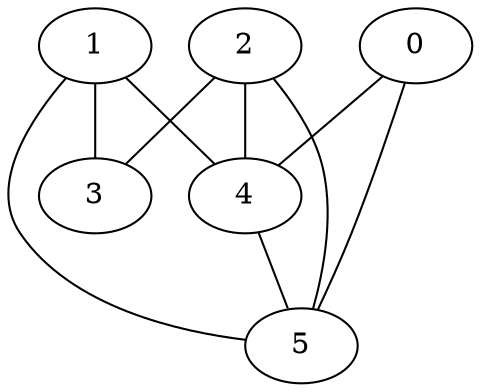 graph Graphette
{
	0 -- 4;
	0 -- 5;
	1 -- 3;
	1 -- 4;
	1 -- 5;
	2 -- 3;
	2 -- 4;
	2 -- 5;
	4 -- 5;
}